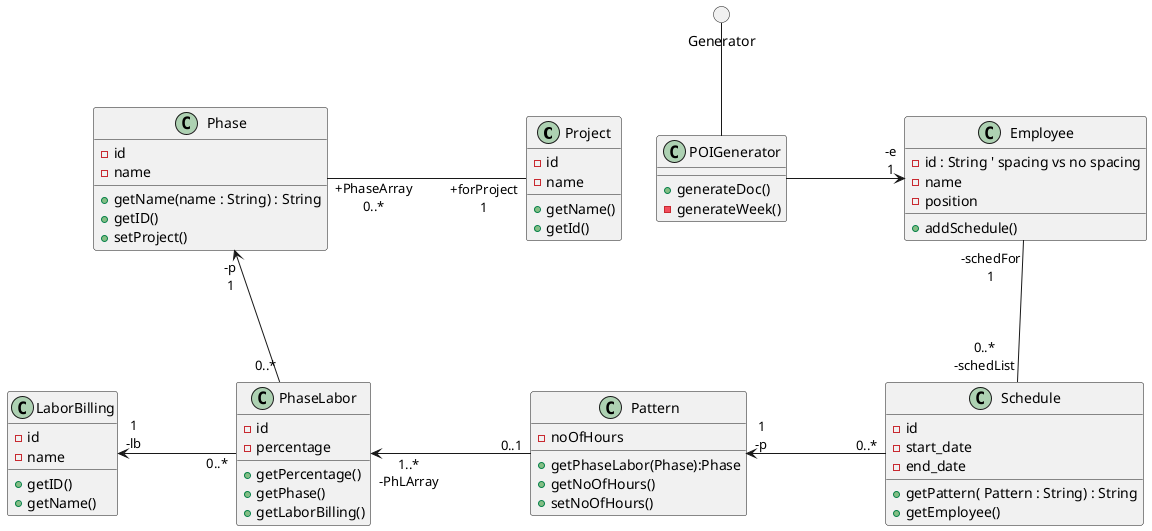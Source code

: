 @startuml
' Class declarations
class Project {
  - id
  - name
  + getName()
  + getId()
}

class Phase {
  - id
  - name
  + getName(name : String) : String
  + getID()
  + setProject()
}

class POIGenerator {
  + generateDoc()
  - generateWeek()
}

class Employee {
  - id : String ' spacing vs no spacing
  - name
  - position 
  + addSchedule()
}

class Schedule {
  - id 
  - start_date
  - end_date
  + getPattern( Pattern : String) : String
  + getEmployee()
}

class Pattern {
  - noOfHours
  + getPhaseLabor(Phase):Phase
  + getNoOfHours()
  + setNoOfHours()
}

class PhaseLabor {
  - id 
  - percentage
  + getPercentage()
  + getPhase()
  + getLaborBilling()
}

class LaborBilling {
  - id 
  - name
  + getID()
  + getName()
}

circle Generator

' Relationships
Project "+forProject\n1" -l-  "+PhaseArray\n0..*" Phase : \t\t\t\t\t\t
Generator -d- POIGenerator
POIGenerator -r--> "-e\n1" Employee: \t\t\t
Employee "-schedFor\n1" -d- "0..*\n-schedList" Schedule: \n\n\n
Schedule "0..*" -l-> "1\n-p" Pattern: \t\t\t
Pattern "0..1" -l-> "1..*\n-PhLArray" PhaseLabor: \t\t\t
PhaseLabor "0..*" -l-> "1\n-lb" LaborBilling: \t\t\t
PhaseLabor "0..*" -u-> "-p\n1" Phase
@enduml
